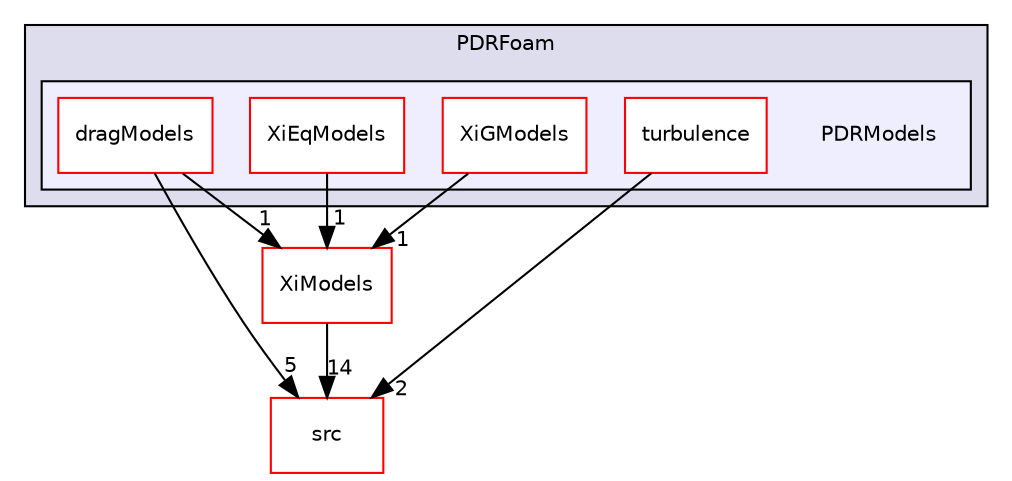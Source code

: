 digraph "applications/solvers/combustion/PDRFoam/PDRModels" {
  bgcolor=transparent;
  compound=true
  node [ fontsize="10", fontname="Helvetica"];
  edge [ labelfontsize="10", labelfontname="Helvetica"];
  subgraph clusterdir_7013a7587984e010384a3ad956d16510 {
    graph [ bgcolor="#ddddee", pencolor="black", label="PDRFoam" fontname="Helvetica", fontsize="10", URL="dir_7013a7587984e010384a3ad956d16510.html"]
  subgraph clusterdir_f1651a0ed0bf74a29170ecd2526abc49 {
    graph [ bgcolor="#eeeeff", pencolor="black", label="" URL="dir_f1651a0ed0bf74a29170ecd2526abc49.html"];
    dir_f1651a0ed0bf74a29170ecd2526abc49 [shape=plaintext label="PDRModels"];
    dir_c833b6868a1136272de6782c3a4b48f1 [shape=box label="dragModels" color="red" fillcolor="white" style="filled" URL="dir_c833b6868a1136272de6782c3a4b48f1.html"];
    dir_a7eccf1ee2e1fdb798fc80065c36c3f7 [shape=box label="turbulence" color="red" fillcolor="white" style="filled" URL="dir_a7eccf1ee2e1fdb798fc80065c36c3f7.html"];
    dir_41f73f04d76a13fbe764809830efb673 [shape=box label="XiEqModels" color="red" fillcolor="white" style="filled" URL="dir_41f73f04d76a13fbe764809830efb673.html"];
    dir_bb04452f6584ce1df50b2a705152ed87 [shape=box label="XiGModels" color="red" fillcolor="white" style="filled" URL="dir_bb04452f6584ce1df50b2a705152ed87.html"];
  }
  }
  dir_68267d1309a1af8e8297ef4c3efbcdba [shape=box label="src" color="red" URL="dir_68267d1309a1af8e8297ef4c3efbcdba.html"];
  dir_875d300f7c06ad3c5c9e587b64daa300 [shape=box label="XiModels" color="red" URL="dir_875d300f7c06ad3c5c9e587b64daa300.html"];
  dir_a7eccf1ee2e1fdb798fc80065c36c3f7->dir_68267d1309a1af8e8297ef4c3efbcdba [headlabel="2", labeldistance=1.5 headhref="dir_000081_000737.html"];
  dir_41f73f04d76a13fbe764809830efb673->dir_875d300f7c06ad3c5c9e587b64daa300 [headlabel="1", labeldistance=1.5 headhref="dir_000083_000087.html"];
  dir_bb04452f6584ce1df50b2a705152ed87->dir_875d300f7c06ad3c5c9e587b64daa300 [headlabel="1", labeldistance=1.5 headhref="dir_000085_000087.html"];
  dir_875d300f7c06ad3c5c9e587b64daa300->dir_68267d1309a1af8e8297ef4c3efbcdba [headlabel="14", labeldistance=1.5 headhref="dir_000087_000737.html"];
  dir_c833b6868a1136272de6782c3a4b48f1->dir_68267d1309a1af8e8297ef4c3efbcdba [headlabel="5", labeldistance=1.5 headhref="dir_000078_000737.html"];
  dir_c833b6868a1136272de6782c3a4b48f1->dir_875d300f7c06ad3c5c9e587b64daa300 [headlabel="1", labeldistance=1.5 headhref="dir_000078_000087.html"];
}
